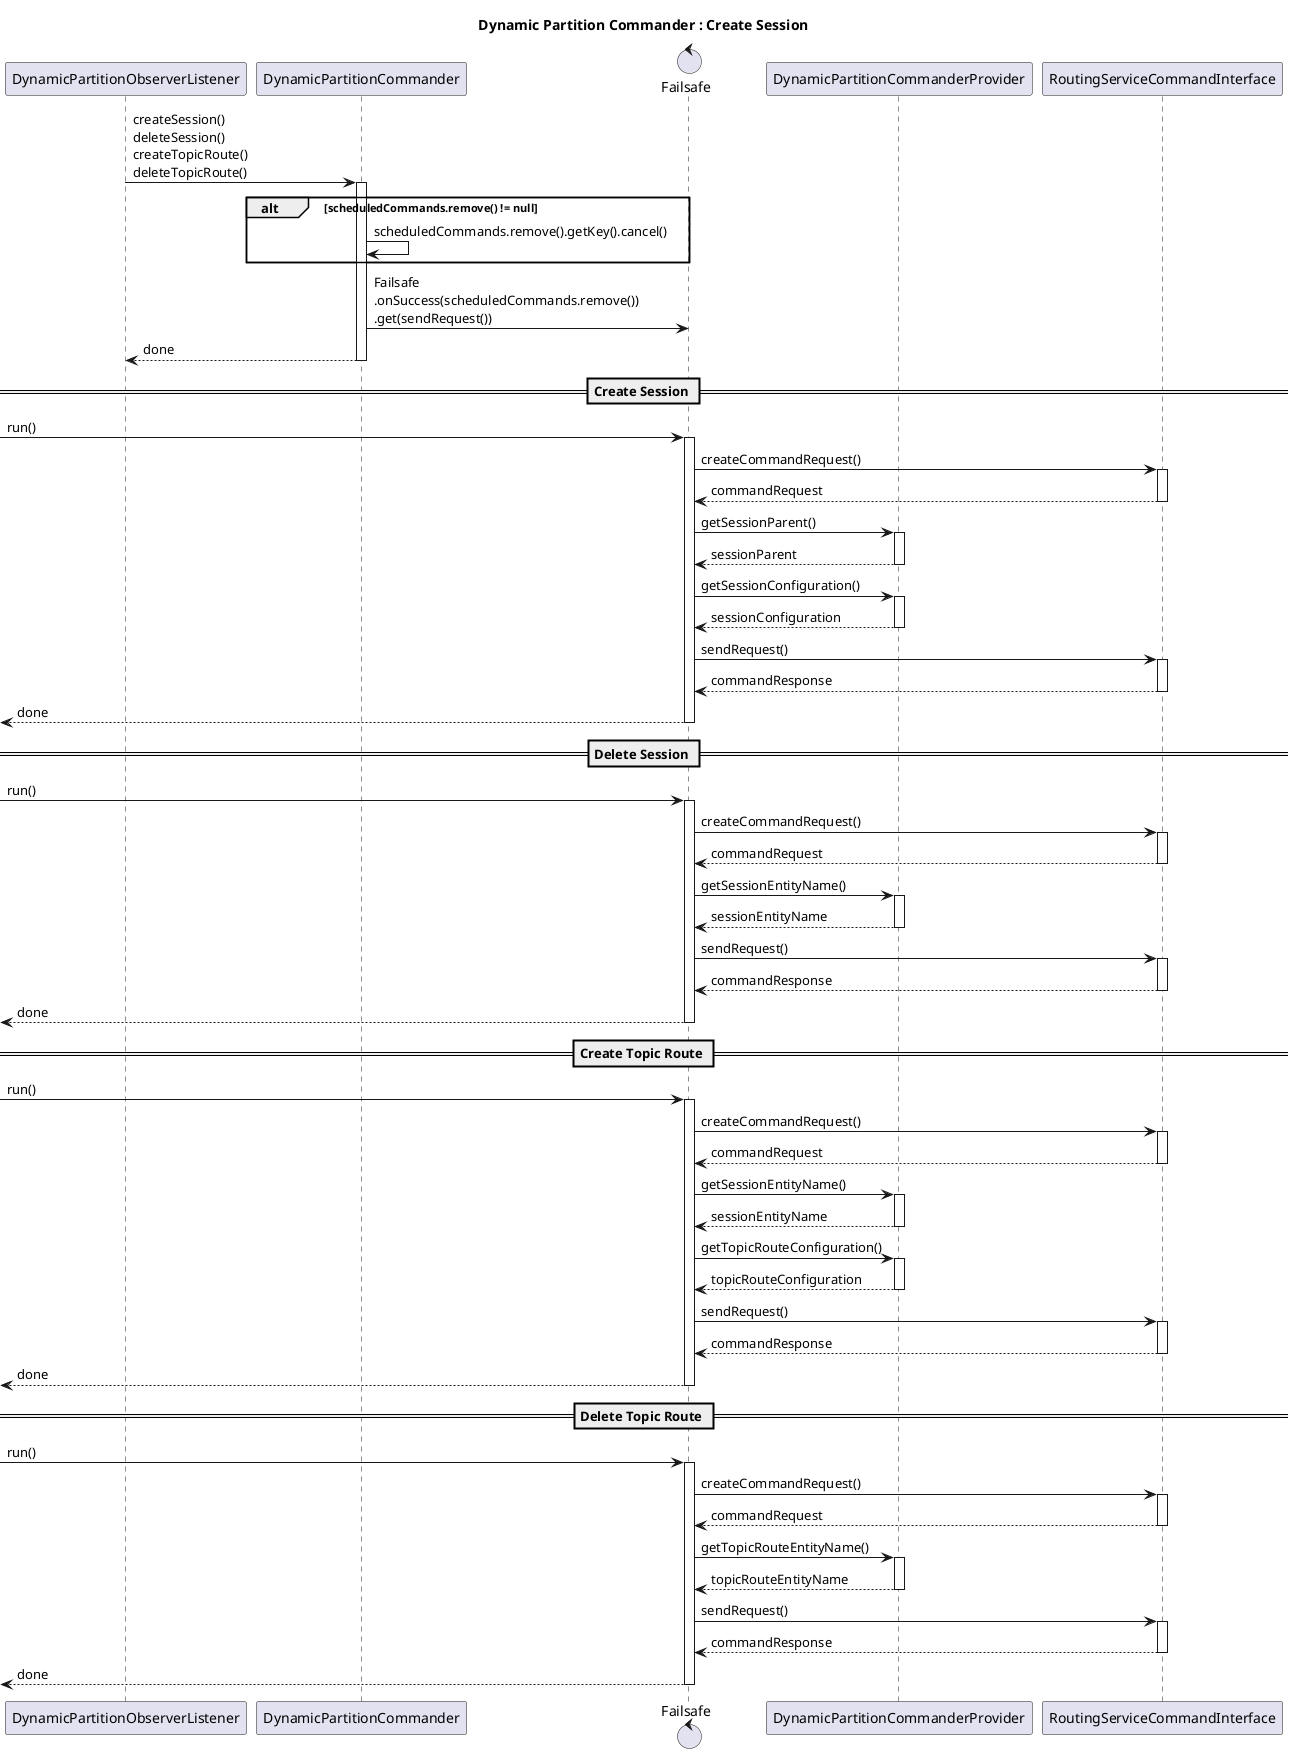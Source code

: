 @startuml
title Dynamic Partition Commander : Create Session

participant DynamicPartitionObserverListener
participant DynamicPartitionCommander
control Failsafe
participant DynamicPartitionCommanderProvider
participant RoutingServiceCommandInterface

DynamicPartitionObserverListener -> DynamicPartitionCommander: createSession()\ndeleteSession()\ncreateTopicRoute()\ndeleteTopicRoute()
activate DynamicPartitionCommander
  alt scheduledCommands.remove() != null
    DynamicPartitionCommander -> DynamicPartitionCommander: scheduledCommands.remove().getKey().cancel()
  end
  DynamicPartitionCommander -> Failsafe: Failsafe\n.onSuccess(scheduledCommands.remove())\n.get(sendRequest())
  DynamicPartitionCommander --> DynamicPartitionObserverListener: done
deactivate DynamicPartitionCommander

== Create Session ==

[-> Failsafe: run()
activate Failsafe
  Failsafe -> RoutingServiceCommandInterface: createCommandRequest()
  activate RoutingServiceCommandInterface
    RoutingServiceCommandInterface --> Failsafe: commandRequest
  deactivate RoutingServiceCommandInterface

  Failsafe -> DynamicPartitionCommanderProvider: getSessionParent()
  activate DynamicPartitionCommanderProvider
    DynamicPartitionCommanderProvider --> Failsafe: sessionParent
  deactivate DynamicPartitionCommanderProvider

  Failsafe -> DynamicPartitionCommanderProvider: getSessionConfiguration()
  activate DynamicPartitionCommanderProvider
    DynamicPartitionCommanderProvider --> Failsafe: sessionConfiguration
  deactivate DynamicPartitionCommanderProvider

  Failsafe -> RoutingServiceCommandInterface: sendRequest()
  activate RoutingServiceCommandInterface
    RoutingServiceCommandInterface --> Failsafe: commandResponse
  deactivate RoutingServiceCommandInterface

  [<-- Failsafe: done
deactivate Failsafe

== Delete Session ==

[-> Failsafe: run()
activate Failsafe
  Failsafe -> RoutingServiceCommandInterface: createCommandRequest()
  activate RoutingServiceCommandInterface
    RoutingServiceCommandInterface --> Failsafe: commandRequest
  deactivate RoutingServiceCommandInterface

  Failsafe -> DynamicPartitionCommanderProvider: getSessionEntityName()
  activate DynamicPartitionCommanderProvider
    DynamicPartitionCommanderProvider --> Failsafe: sessionEntityName
  deactivate DynamicPartitionCommanderProvider

  Failsafe -> RoutingServiceCommandInterface: sendRequest()
  activate RoutingServiceCommandInterface
    RoutingServiceCommandInterface --> Failsafe: commandResponse
  deactivate RoutingServiceCommandInterface

  [<-- Failsafe: done
deactivate Failsafe

== Create Topic Route ==

[-> Failsafe: run()
activate Failsafe
  Failsafe -> RoutingServiceCommandInterface: createCommandRequest()
  activate RoutingServiceCommandInterface
    RoutingServiceCommandInterface --> Failsafe: commandRequest
  deactivate RoutingServiceCommandInterface

  Failsafe -> DynamicPartitionCommanderProvider: getSessionEntityName()
  activate DynamicPartitionCommanderProvider
    DynamicPartitionCommanderProvider --> Failsafe: sessionEntityName
  deactivate DynamicPartitionCommanderProvider

  Failsafe -> DynamicPartitionCommanderProvider: getTopicRouteConfiguration()
  activate DynamicPartitionCommanderProvider
    DynamicPartitionCommanderProvider --> Failsafe: topicRouteConfiguration
  deactivate DynamicPartitionCommanderProvider

  Failsafe -> RoutingServiceCommandInterface: sendRequest()
  activate RoutingServiceCommandInterface
    RoutingServiceCommandInterface --> Failsafe: commandResponse
  deactivate RoutingServiceCommandInterface

  [<-- Failsafe: done
deactivate Failsafe

== Delete Topic Route ==

[-> Failsafe: run()
activate Failsafe
  Failsafe -> RoutingServiceCommandInterface: createCommandRequest()
  activate RoutingServiceCommandInterface
    RoutingServiceCommandInterface --> Failsafe: commandRequest
  deactivate RoutingServiceCommandInterface

  Failsafe -> DynamicPartitionCommanderProvider: getTopicRouteEntityName()
  activate DynamicPartitionCommanderProvider
    DynamicPartitionCommanderProvider --> Failsafe: topicRouteEntityName
  deactivate DynamicPartitionCommanderProvider

  Failsafe -> RoutingServiceCommandInterface: sendRequest()
  activate RoutingServiceCommandInterface
    RoutingServiceCommandInterface --> Failsafe: commandResponse
  deactivate RoutingServiceCommandInterface

  [<-- Failsafe: done
deactivate Failsafe

@enduml
